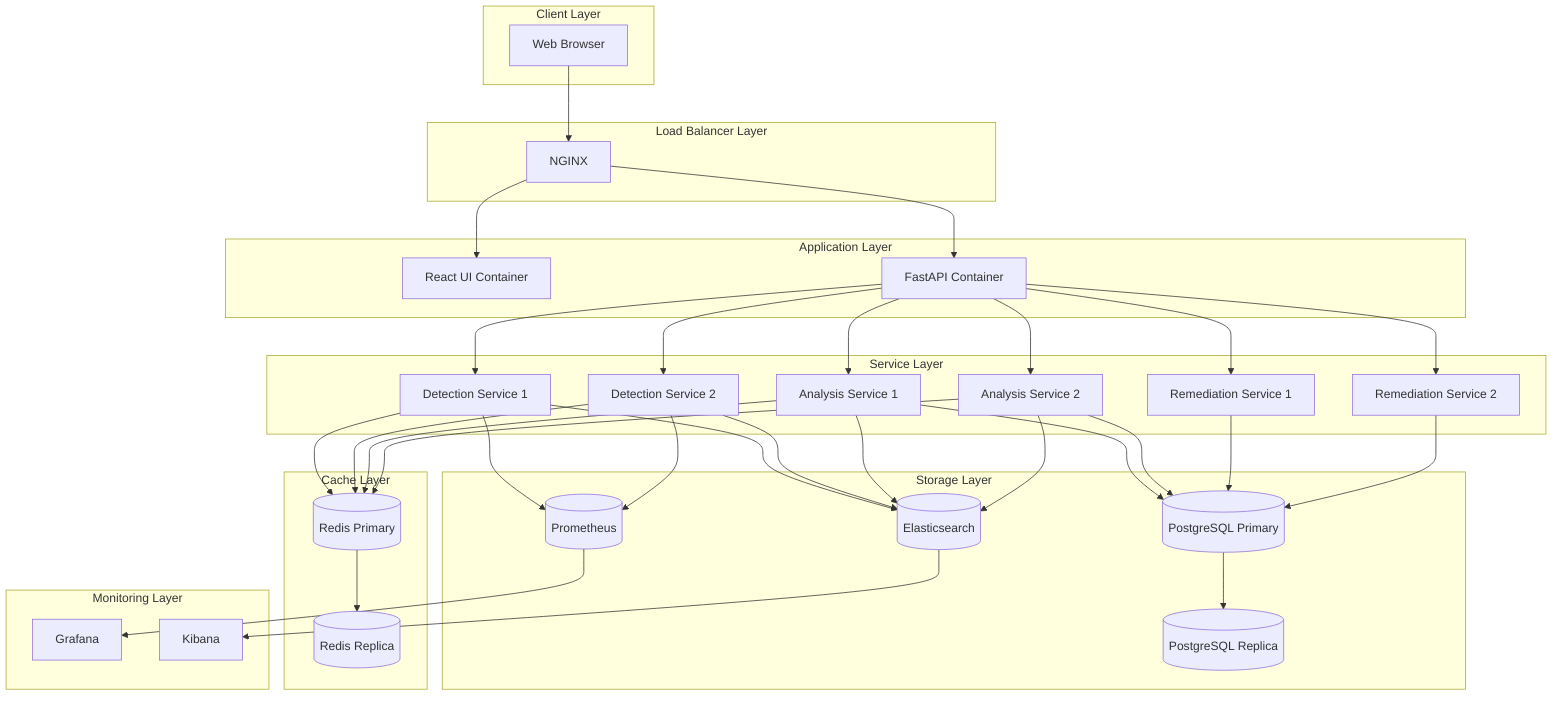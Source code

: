 flowchart TB
    subgraph Client[Client Layer]
        WB[Web Browser]
    end

    subgraph LoadBalancer[Load Balancer Layer]
        NX[NGINX]
    end

    subgraph Application[Application Layer]
        UI[React UI Container]
        API[FastAPI Container]
    end

    subgraph Services[Service Layer]
        D1[Detection Service 1]
        D2[Detection Service 2]
        A1[Analysis Service 1]
        A2[Analysis Service 2]
        R1[Remediation Service 1]
        R2[Remediation Service 2]
    end

    subgraph Cache[Cache Layer]
        RC1[(Redis Primary)]
        RC2[(Redis Replica)]
    end

    subgraph Storage[Storage Layer]
        PR1[(Prometheus)]
        ES1[(Elasticsearch)]
        PG1[(PostgreSQL Primary)]
        PG2[(PostgreSQL Replica)]
    end

    subgraph Monitor[Monitoring Layer]
        GF[Grafana]
        KB[Kibana]
    end

    WB --> NX
    NX --> UI
    NX --> API
    
    API --> D1
    API --> D2
    API --> A1
    API --> A2
    API --> R1
    API --> R2
    
    D1 --> PR1
    D2 --> PR1
    D1 --> ES1
    D2 --> ES1
    D1 --> RC1
    D2 --> RC1
    
    A1 --> ES1
    A2 --> ES1
    A1 --> PG1
    A2 --> PG1
    A1 --> RC1
    A2 --> RC1
    
    R1 --> PG1
    R2 --> PG1
    
    RC1 --> RC2
    PG1 --> PG2
    
    PR1 --> GF
    ES1 --> KB